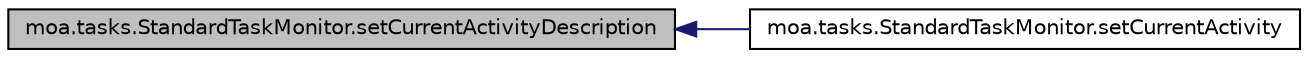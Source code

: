 digraph G
{
  edge [fontname="Helvetica",fontsize="10",labelfontname="Helvetica",labelfontsize="10"];
  node [fontname="Helvetica",fontsize="10",shape=record];
  rankdir=LR;
  Node1 [label="moa.tasks.StandardTaskMonitor.setCurrentActivityDescription",height=0.2,width=0.4,color="black", fillcolor="grey75", style="filled" fontcolor="black"];
  Node1 -> Node2 [dir=back,color="midnightblue",fontsize="10",style="solid",fontname="Helvetica"];
  Node2 [label="moa.tasks.StandardTaskMonitor.setCurrentActivity",height=0.2,width=0.4,color="black", fillcolor="white", style="filled",URL="$classmoa_1_1tasks_1_1StandardTaskMonitor.html#a25c15163fbe137ce7dc7c7793d391501",tooltip="Sets the description and the percentage done of the current activity."];
}
